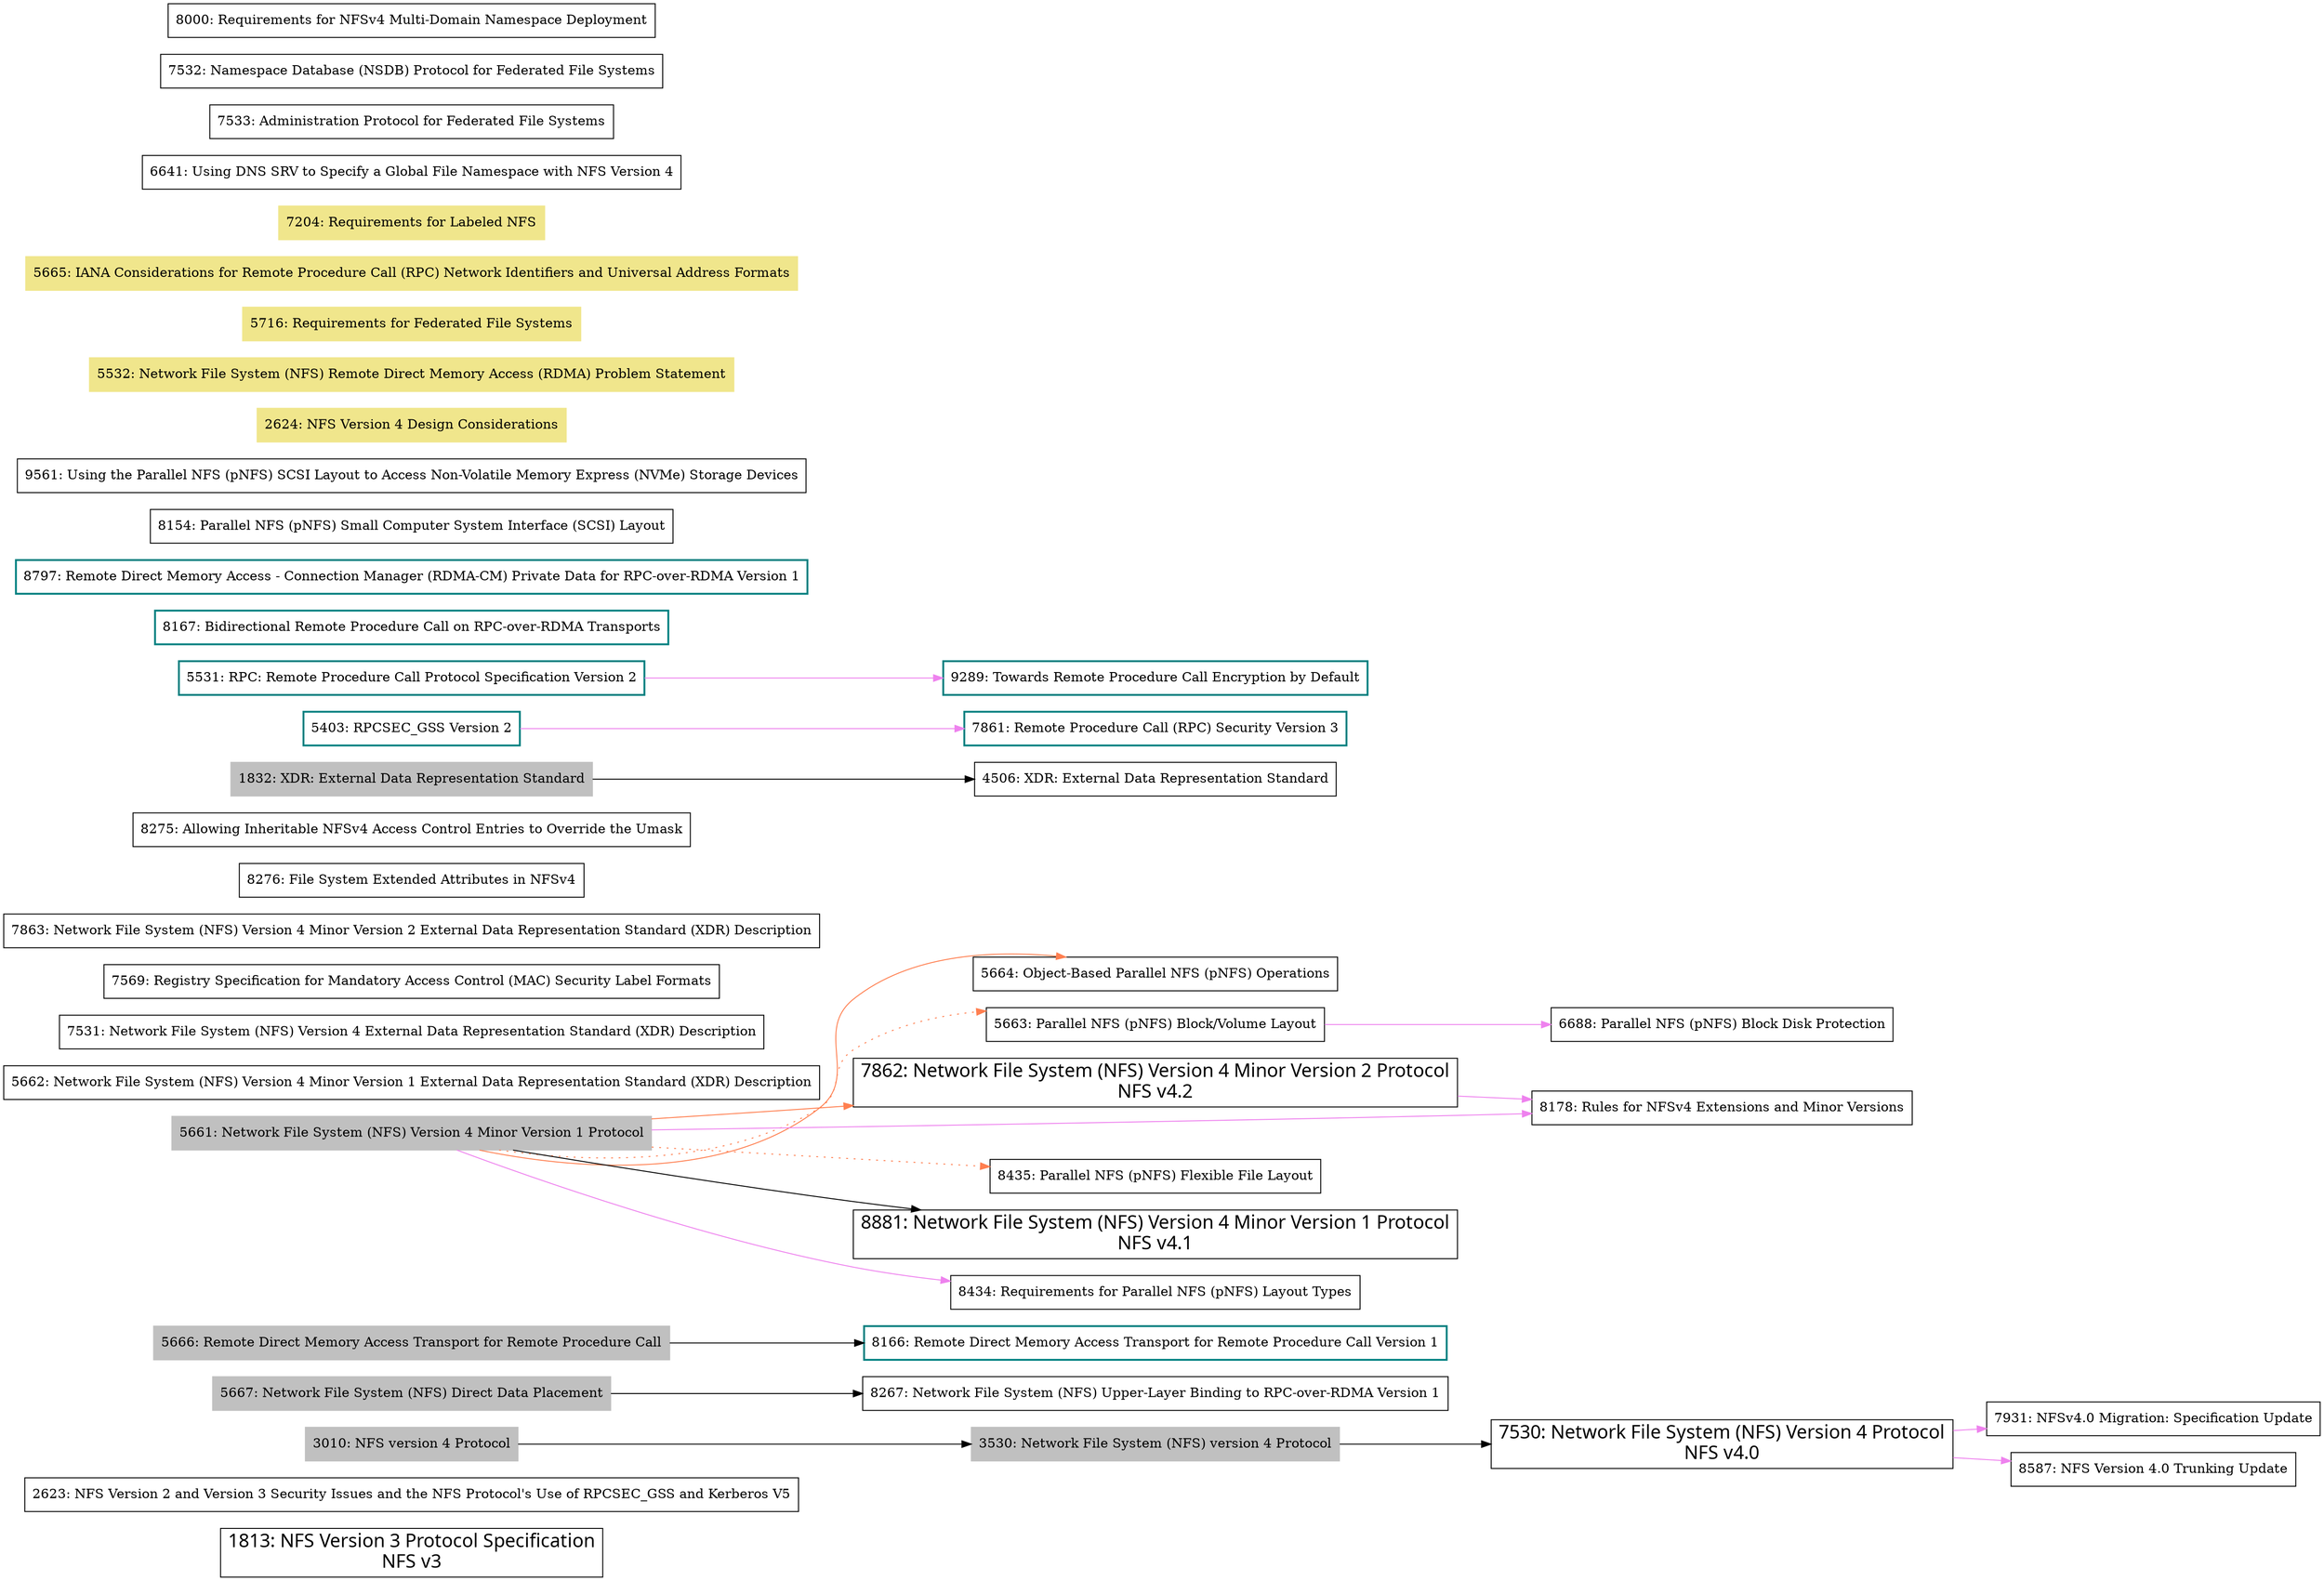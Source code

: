 digraph {

	rankdir = "LR"

	node [shape=box]


	/*

		Edge colors:

		black - obsoleted
		violet - updates
		coral - depends on

	*/


	// protocol version
	subgraph NFS {

		RFC1813 [label="1813: NFS Version 3 Protocol Specification\nNFS v3",fontname="opensans:bold",fontsize="20pt"]
		RFC2623 [label="2623: NFS Version 2 and Version 3 Security Issues and the NFS Protocol's Use of RPCSEC_GSS and Kerberos V5"]
		RFC3010 [label="3010: NFS version 4 Protocol", color=gray, style=filled]
		RFC3530 [label="3530: Network File System (NFS) version 4 Protocol", color=gray, style=filled]
		RFC5667 [label="5667: Network File System (NFS) Direct Data Placement", color=gray, style=filled]
		RFC5666 [label="5666: Remote Direct Memory Access Transport for Remote Procedure Call", color=gray, style=filled]
		RFC5664 [label="5664: Object-Based Parallel NFS (pNFS) Operations"]
		//RFC5663 [label="5663: Parallel NFS (pNFS) Block/Volume Layout", color=gray, style=filled]
		RFC5663 [label="5663: Parallel NFS (pNFS) Block/Volume Layout"]
		RFC5662 [label="5662: Network File System (NFS) Version 4 Minor Version 1 External Data Representation Standard (XDR) Description"]
		RFC5661 [label="5661: Network File System (NFS) Version 4 Minor Version 1 Protocol", color=gray, style=filled]
		RFC7531 [label="7531: Network File System (NFS) Version 4 External Data Representation Standard (XDR) Description"]
		RFC7530 [label="7530: Network File System (NFS) Version 4 Protocol\nNFS v4.0",fontname="opensans:bold",fontsize="20pt"]
		RFC7569 [label="7569: Registry Specification for Mandatory Access Control (MAC) Security Label Formats"]
		RFC7931 [label="7931: NFSv4.0 Migration: Specification Update"]
		RFC7863 [label="7863: Network File System (NFS) Version 4 Minor Version 2 External Data Representation Standard (XDR) Description"]
		RFC7862 [label="7862: Network File System (NFS) Version 4 Minor Version 2 Protocol\nNFS v4.2",fontname="opensans:bold",fontsize="20pt"]
		RFC8178 [label="8178: Rules for NFSv4 Extensions and Minor Versions"]
		RFC8267 [label="8267: Network File System (NFS) Upper-Layer Binding to RPC-over-RDMA Version 1"]
		RFC8276 [label="8276: File System Extended Attributes in NFSv4"]
		RFC8275 [label="8275: Allowing Inheritable NFSv4 Access Control Entries to Override the Umask"]
		RFC8435 [label="8435: Parallel NFS (pNFS) Flexible File Layout"]
		RFC8587 [label="8587: NFS Version 4.0 Trunking Update"]
		RFC8881 [label="8881: Network File System (NFS) Version 4 Minor Version 1 Protocol\nNFS v4.1",fontname="opensans:bold",fontsize="20pt"]



		RFC3010 -> RFC3530 [color=black]; // obsoleted
		RFC3530 -> RFC7530 [color=black]; // obsoleted

		RFC5661 -> RFC8881 [color=black]; // obsoleted, NFSv4.1
		RFC5661 -> RFC8178 [color=violet]; // updated
		RFC5661 -> RFC8434 [color=violet]; // updated
		// RFC5662 // NFS4.1 XDR to RFC5661

		// RFC5664 // pNFS v4.1 object store, this should have a more clear dependency to some v4.1 std, but doesn't?
		RFC5663 -> RFC6688  [color=violet]; // updates

		RFC5661 -> RFC5663 [color=coral, style=dotted]; // implicit
		RFC5661 -> RFC8435 [color=coral, style=dotted]; // implicit

		// RFC7204 // labeled NFS, v4.2
		RFC5661 -> RFC7862 [color=coral]; // depends on
		RFC5661 -> RFC5664 [color=coral]; // depend on


		RFC7531 // XDR for NFS, obsoletes 3530
		RFC7530 // NFS , obsoletes 3530 (v4.0 second try?!?!)

		RFC7530 -> RFC7931 [color=violet]; // updates
		RFC7530 -> RFC8587 [color=violet]; // updates

		RFC7569 // registry spec for MAC labels


		RFC7863 // NFSv4.2 XDR
		RFC7862 // NFSv4.2

		RFC7862 -> RFC8178 [color=violet]; // updates

		RFC7931 // NFSv4.0 migration update, update to 7530

		RFC8178 // NFS extensions procedures using compound

		RFC8267 // xattr *extension*

		RFC8275 // inheritable umask *extension*

		RFC8435 // pNFS flex file layout *extension*

		RFC8587 // updates 7530, trunking, NFSv4.0
	}

	// XDR
	subgraph XDR {
		RFC1832 [label="1832: XDR: External Data Representation Standard", color=gray, style=filled]

		RFC4506 [label="4506: XDR: External Data Representation Standard"]

		RFC1832 -> RFC4506

		// RFC4506 // XDR language std
		// RFC8881 // NFSv4.1, obsoletes 5661
	}



	// RPC
	subgraph RPC {

		node [color=teal,style=bold]

		RFC5403 -> RFC7861 [color=violet]; // updated RPCSEC_GSS v2
		RFC5531 -> RFC9289 [color=violet]; // updated RPC v2

		RFC5666 -> RFC8166 [color=black]; // obsoleted, RPC over RDMA 
		RFC5667 -> RFC8267 [color=black]; // obsoleted

		RFC5403 [label="5403: RPCSEC_GSS Version 2"]
		RFC5531 [label="5531: RPC: Remote Procedure Call Protocol Specification Version 2"]
		RFC7861 [label="7861: Remote Procedure Call (RPC) Security Version 3"]
		RFC8167 [label="8167: Bidirectional Remote Procedure Call on RPC-over-RDMA Transports"]
		RFC8166 [label="8166: Remote Direct Memory Access Transport for Remote Procedure Call Version 1"]
		RFC8797 [label="8797: Remote Direct Memory Access - Connection Manager (RDMA-CM) Private Data for RPC-over-RDMA Version 1"]
		RFC9289 [label="9289: Towards Remote Procedure Call Encryption by Default"]

		//RFC7861 // RPC SEC v3

		//RFC8167 // bidir RPC over RDMA
		//RFC8166 // RDMA for RPC v1

		//RFC8797 // RDMA connection manager

		//RFC9289 // RPC encryption

	}

	// I/O std
	subgraph IOstd {
		RFC6688 [label="6688: Parallel NFS (pNFS) Block Disk Protection"]
		RFC8154 [label="8154: Parallel NFS (pNFS) Small Computer System Interface (SCSI) Layout"]
		RFC9561 [label="9561: Using the Parallel NFS (pNFS) SCSI Layout to Access Non-Volatile Memory Express (NVMe) Storage Devices"]

		//RFC6688 // pNFS block disk protection; updates 
		//RFC8154 // pNFS SCSI layout
		//RFC9561 // pNFS SCSI layout to NVMe
	}


	// requirements
	subgraph REQUIREMENTS {

		node [color=khaki,style=striped]


		RFC2624 [label="2624: NFS Version 4 Design Considerations"]
		RFC5532 [label="5532: Network File System (NFS) Remote Direct Memory Access (RDMA) Problem Statement"]
		RFC5716 [label="5716: Requirements for Federated File Systems"]
		RFC5665 [label="5665: IANA Considerations for Remote Procedure Call (RPC) Network Identifiers and Universal Address Formats"]
		RFC7204 [label="7204: Requirements for Labeled NFS"]

		//RFC2624 // NFSv4 design considerations
		//RFC5532 // RDMA problem statement
		//RFC5716 // requirements for federated file systems
		//RFC5665 // update to RFC1833

	}

	// misc
	subgraph MISC {


		RFC6641 [label="6641: Using DNS SRV to Specify a Global File Namespace with NFS Version 4"]
		RFC7533 [label="7533: Administration Protocol for Federated File Systems"]
		RFC7532 [label="7532: Namespace Database (NSDB) Protocol for Federated File Systems"]
		RFC8000 [label="8000: Requirements for NFSv4 Multi-Domain Namespace Deployment"]
		RFC8434 [label="8434: Requirements for Parallel NFS (pNFS) Layout Types"]

		//RFC6641 // DNS SRV record

		//RFC7533 // admin protocol for FedFS
		//RFC7532 // name space for FedFS

		//RFC8000 // requirements for NFSv4 multi-domain namespace deployment

		//RFC8434 // requirements for pNFS layout types

	}


}

